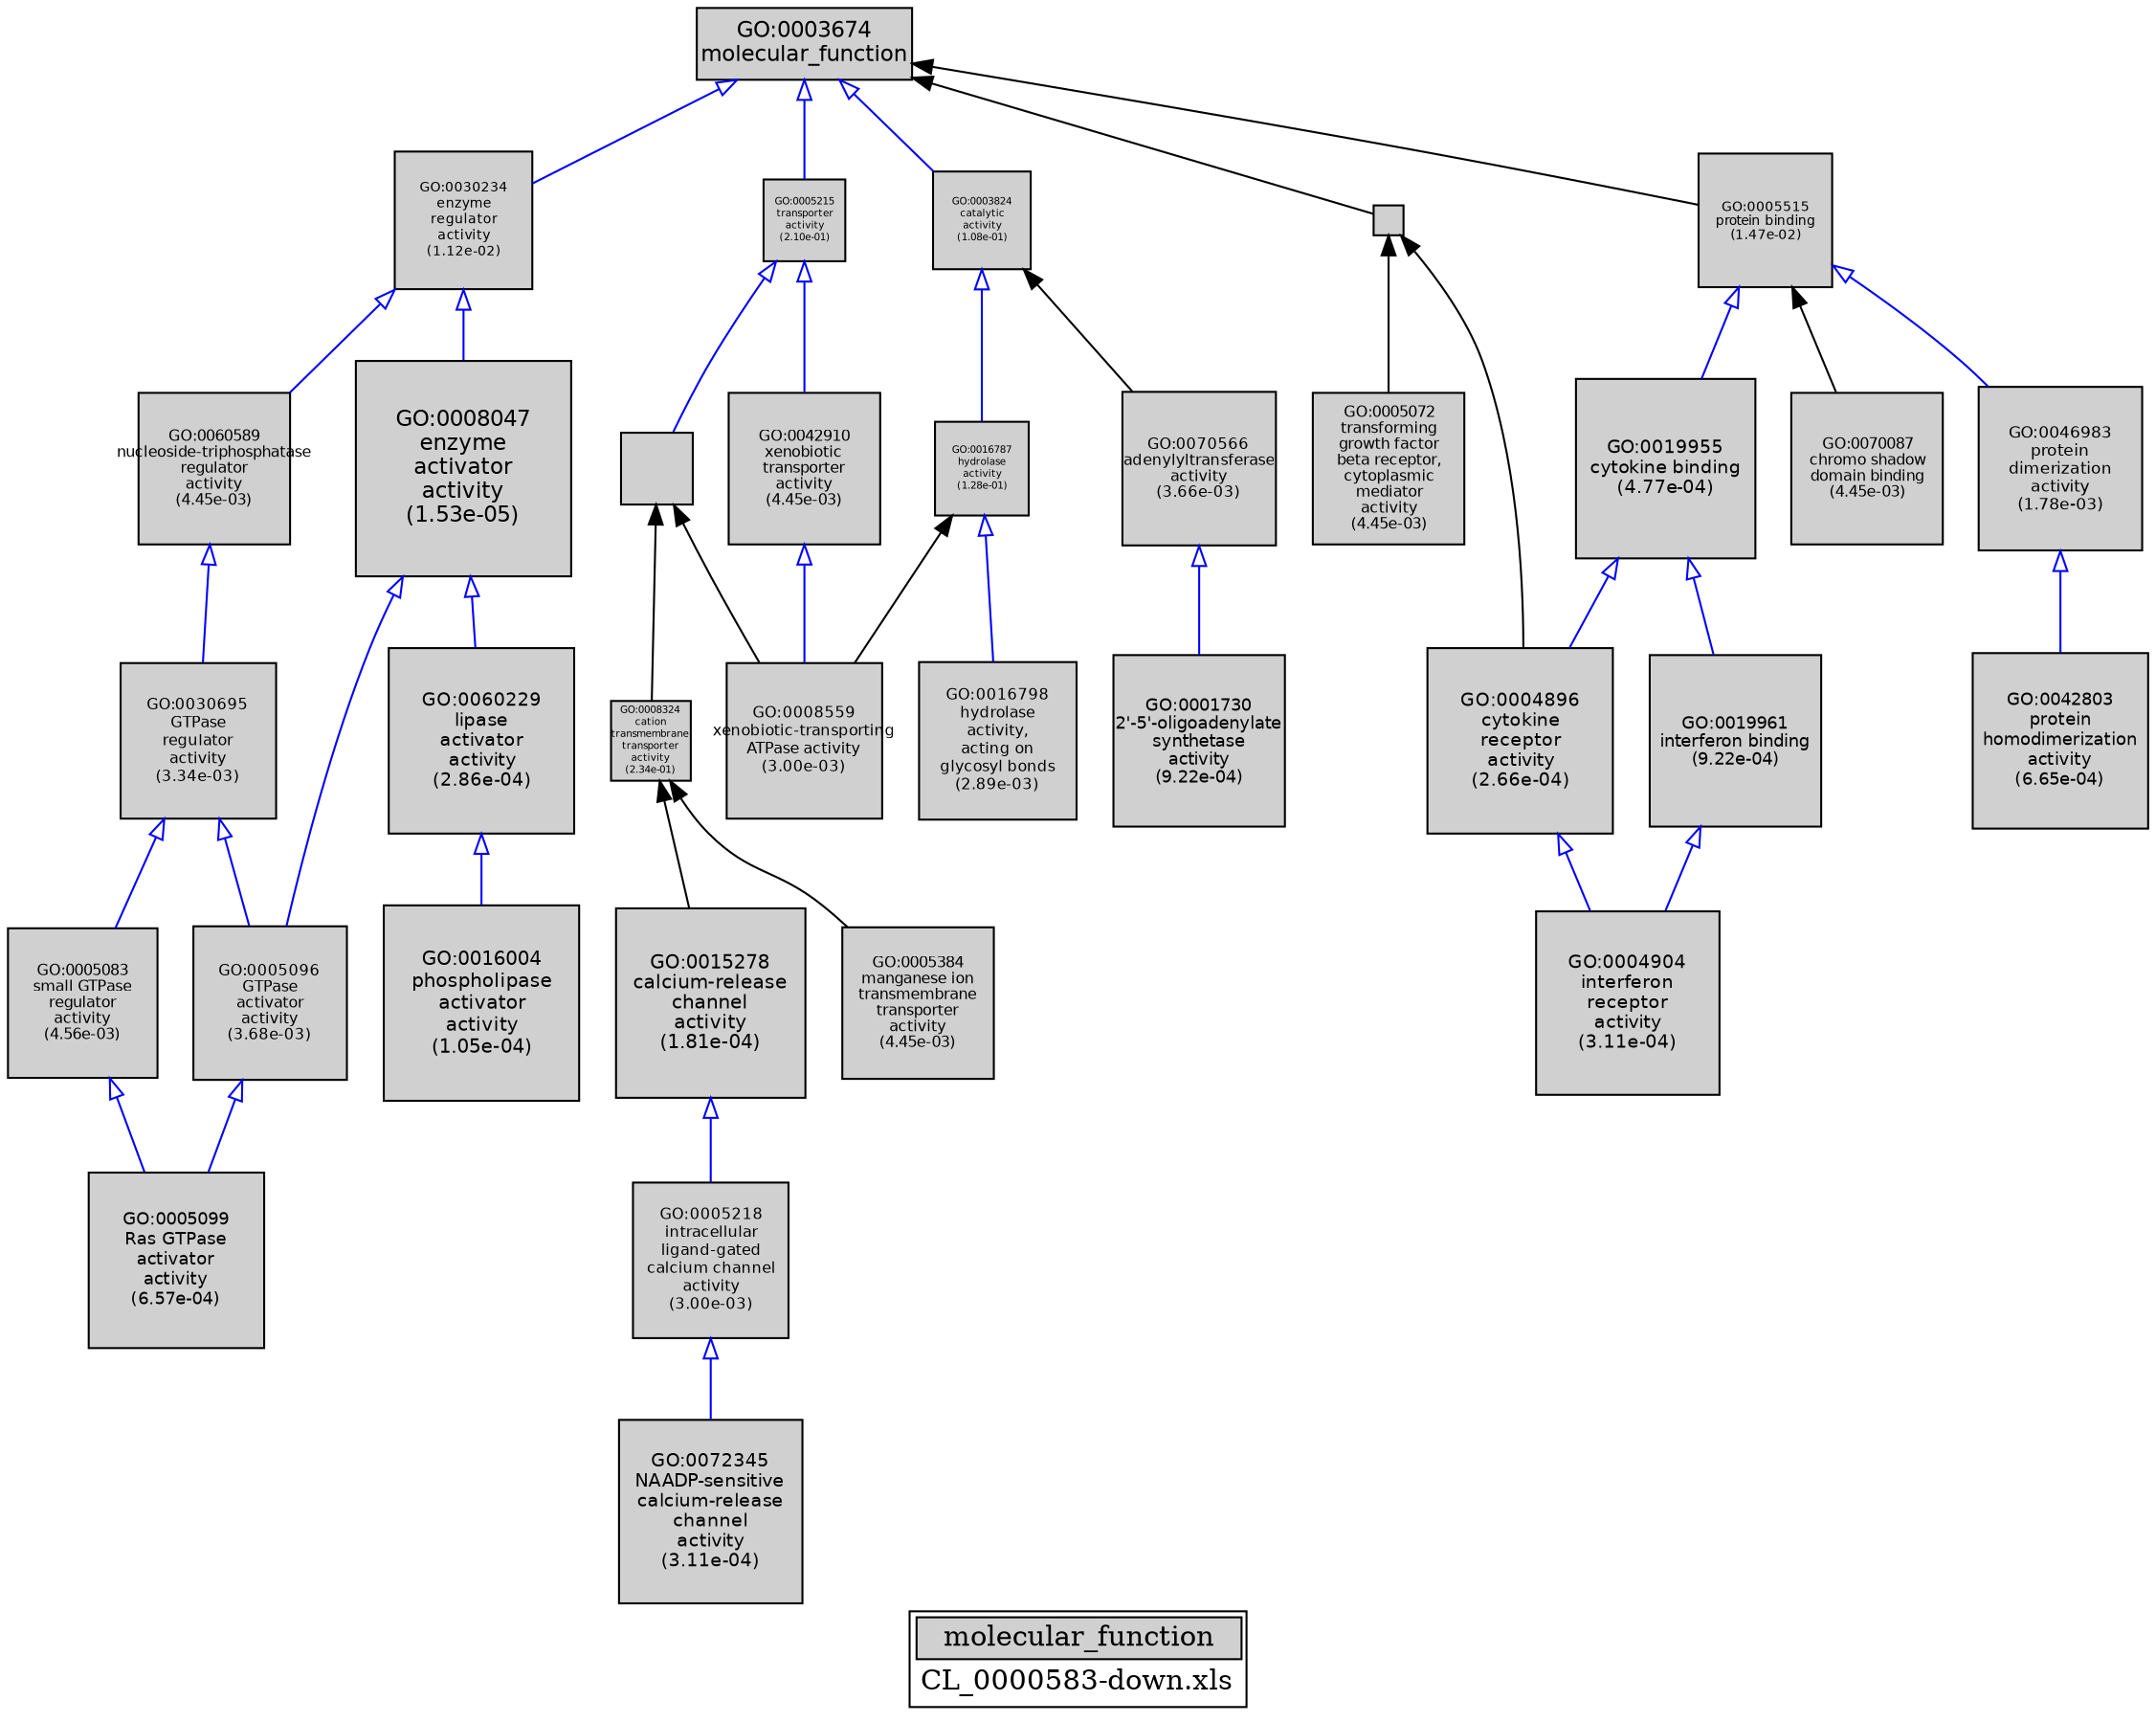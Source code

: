 digraph "molecular_function" {
graph [ bgcolor = "#FFFFFF", label = <<TABLE COLOR="black" BGCOLOR="white"><TR><TD COLSPAN="2" BGCOLOR="#D0D0D0"><FONT COLOR="black">molecular_function</FONT></TD></TR><TR><TD BORDER="0">CL_0000583-down.xls</TD></TR></TABLE>> ];
node [ fontname = "Helvetica" ];

subgraph "nodes" {

node [ style = "filled", fixedsize = "true", width = 1, shape = "box", fontsize = 9, fillcolor = "#D0D0D0", fontcolor = "black", color = "black" ];

"GO:0019955" [ URL = "#GO:0019955", label = <<TABLE BORDER="0"><TR><TD>GO:0019955<BR/>cytokine binding<BR/>(4.77e-04)</TD></TR></TABLE>>, width = 1.24686293817, shape = "box", fontsize = 8.97741315485, height = 1.24686293817 ];
"GO:0072345" [ URL = "#GO:0072345", label = <<TABLE BORDER="0"><TR><TD>GO:0072345<BR/>NAADP-sensitive<BR/>calcium-release<BR/>channel<BR/>activity<BR/>(3.11e-04)</TD></TR></TABLE>>, width = 1.28109679234, shape = "box", fontsize = 9.22389690484, height = 1.28109679234 ];
"GO:0001730" [ URL = "#GO:0001730", label = <<TABLE BORDER="0"><TR><TD>GO:0001730<BR/>2'-5'-oligoadenylate<BR/>synthetase<BR/>activity<BR/>(9.22e-04)</TD></TR></TABLE>>, width = 1.19233860495, shape = "box", fontsize = 8.58483795565, height = 1.19233860495 ];
"GO:0004904" [ URL = "#GO:0004904", label = <<TABLE BORDER="0"><TR><TD>GO:0004904<BR/>interferon<BR/>receptor<BR/>activity<BR/>(3.11e-04)</TD></TR></TABLE>>, width = 1.28109679234, shape = "box", fontsize = 9.22389690484, height = 1.28109679234 ];
"GO:0046983" [ URL = "#GO:0046983", label = <<TABLE BORDER="0"><TR><TD>GO:0046983<BR/>protein<BR/>dimerization<BR/>activity<BR/>(1.78e-03)</TD></TR></TABLE>>, width = 1.1352115758, shape = "box", fontsize = 8.17352334578, height = 1.1352115758 ];
"GO:0060589" [ URL = "#GO:0060589", label = <<TABLE BORDER="0"><TR><TD>GO:0060589<BR/>nucleoside-triphosphatase<BR/>regulator<BR/>activity<BR/>(4.45e-03)</TD></TR></TABLE>>, width = 1.0506836528, shape = "box", fontsize = 7.56492230015, height = 1.0506836528 ];
"GO:0070566" [ URL = "#GO:0070566", label = <<TABLE BORDER="0"><TR><TD>GO:0070566<BR/>adenylyltransferase<BR/>activity<BR/>(3.66e-03)</TD></TR></TABLE>>, width = 1.06931574656, shape = "box", fontsize = 7.69907337523, height = 1.06931574656 ];
"GO:0030234" [ URL = "#GO:0030234", label = <<TABLE BORDER="0"><TR><TD>GO:0030234<BR/>enzyme<BR/>regulator<BR/>activity<BR/>(1.12e-02)</TD></TR></TABLE>>, width = 0.957754803642, shape = "box", fontsize = 6.89583458623, height = 0.957754803642 ];
"GO:0005384" [ URL = "#GO:0005384", label = <<TABLE BORDER="0"><TR><TD>GO:0005384<BR/>manganese ion<BR/>transmembrane<BR/>transporter<BR/>activity<BR/>(4.45e-03)</TD></TR></TABLE>>, width = 1.05056193985, shape = "box", fontsize = 7.56404596695, height = 1.05056193985 ];
"GO:0003674" [ URL = "#GO:0003674", label = <<TABLE BORDER="0"><TR><TD>GO:0003674<BR/>molecular_function</TD></TR></TABLE>>, width = 1.5, shape = "box", fontsize = 10.8 ];
"GO:0005218" [ URL = "#GO:0005218", label = <<TABLE BORDER="0"><TR><TD>GO:0005218<BR/>intracellular<BR/>ligand-gated<BR/>calcium channel<BR/>activity<BR/>(3.00e-03)</TD></TR></TABLE>>, width = 1.08775765732, shape = "box", fontsize = 7.83185513272, height = 1.08775765732 ];
"GO:0005096" [ URL = "#GO:0005096", label = <<TABLE BORDER="0"><TR><TD>GO:0005096<BR/>GTPase<BR/>activator<BR/>activity<BR/>(3.68e-03)</TD></TR></TABLE>>, width = 1.06861099312, shape = "box", fontsize = 7.69399915046, height = 1.06861099312 ];
"GO:0022857" [ URL = "#GO:0022857", label = "", width = 0.495685479041, shape = "box", height = 0.495685479041 ];
"GO:0005099" [ URL = "#GO:0005099", label = <<TABLE BORDER="0"><TR><TD>GO:0005099<BR/>Ras GTPase<BR/>activator<BR/>activity<BR/>(6.57e-04)</TD></TR></TABLE>>, width = 1.22076183214, shape = "box", fontsize = 8.7894851914, height = 1.22076183214 ];
"GO:0042910" [ URL = "#GO:0042910", label = <<TABLE BORDER="0"><TR><TD>GO:0042910<BR/>xenobiotic<BR/>transporter<BR/>activity<BR/>(4.45e-03)</TD></TR></TABLE>>, width = 1.05056193985, shape = "box", fontsize = 7.56404596695, height = 1.05056193985 ];
"GO:0004871" [ URL = "#GO:0004871", label = "", width = 0.203767996178, shape = "box", height = 0.203767996178 ];
"GO:0016798" [ URL = "#GO:0016798", label = <<TABLE BORDER="0"><TR><TD>GO:0016798<BR/>hydrolase<BR/>activity,<BR/>acting on<BR/>glycosyl bonds<BR/>(2.89e-03)</TD></TR></TABLE>>, width = 1.09143683256, shape = "box", fontsize = 7.85834519445, height = 1.09143683256 ];
"GO:0008324" [ URL = "#GO:0008324", label = <<TABLE BORDER="0"><TR><TD>GO:0008324<BR/>cation<BR/>transmembrane<BR/>transporter<BR/>activity<BR/>(2.34e-01)</TD></TR></TABLE>>, width = 0.550613341997, shape = "box", fontsize = 5.0, height = 0.550613341997 ];
"GO:0016004" [ URL = "#GO:0016004", label = <<TABLE BORDER="0"><TR><TD>GO:0016004<BR/>phospholipase<BR/>activator<BR/>activity<BR/>(1.05e-04)</TD></TR></TABLE>>, width = 1.36412212413, shape = "box", fontsize = 9.82167929371, height = 1.36412212413 ];
"GO:0004896" [ URL = "#GO:0004896", label = <<TABLE BORDER="0"><TR><TD>GO:0004896<BR/>cytokine<BR/>receptor<BR/>activity<BR/>(2.66e-04)</TD></TR></TABLE>>, width = 1.2934529404, shape = "box", fontsize = 9.31286117089, height = 1.2934529404 ];
"GO:0019961" [ URL = "#GO:0019961", label = <<TABLE BORDER="0"><TR><TD>GO:0019961<BR/>interferon binding<BR/>(9.22e-04)</TD></TR></TABLE>>, width = 1.19233860495, shape = "box", fontsize = 8.58483795565, height = 1.19233860495 ];
"GO:0005083" [ URL = "#GO:0005083", label = <<TABLE BORDER="0"><TR><TD>GO:0005083<BR/>small GTPase<BR/>regulator<BR/>activity<BR/>(4.56e-03)</TD></TR></TABLE>>, width = 1.0483515818, shape = "box", fontsize = 7.54813138896, height = 1.0483515818 ];
"GO:0015278" [ URL = "#GO:0015278", label = <<TABLE BORDER="0"><TR><TD>GO:0015278<BR/>calcium-release<BR/>channel<BR/>activity<BR/>(1.81e-04)</TD></TR></TABLE>>, width = 1.32304479663, shape = "box", fontsize = 9.52592253574, height = 1.32304479663 ];
"GO:0070087" [ URL = "#GO:0070087", label = <<TABLE BORDER="0"><TR><TD>GO:0070087<BR/>chromo shadow<BR/>domain binding<BR/>(4.45e-03)</TD></TR></TABLE>>, width = 1.05056193985, shape = "box", fontsize = 7.56404596695, height = 1.05056193985 ];
"GO:0030695" [ URL = "#GO:0030695", label = <<TABLE BORDER="0"><TR><TD>GO:0030695<BR/>GTPase<BR/>regulator<BR/>activity<BR/>(3.34e-03)</TD></TR></TABLE>>, width = 1.07778727042, shape = "box", fontsize = 7.76006834703, height = 1.07778727042 ];
"GO:0005072" [ URL = "#GO:0005072", label = <<TABLE BORDER="0"><TR><TD>GO:0005072<BR/>transforming<BR/>growth factor<BR/>beta receptor,<BR/>cytoplasmic<BR/>mediator<BR/>activity<BR/>(4.45e-03)</TD></TR></TABLE>>, width = 1.05056193985, shape = "box", fontsize = 7.56404596695, height = 1.05056193985 ];
"GO:0005215" [ URL = "#GO:0005215", label = <<TABLE BORDER="0"><TR><TD>GO:0005215<BR/>transporter<BR/>activity<BR/>(2.10e-01)</TD></TR></TABLE>>, width = 0.570714205507, shape = "box", fontsize = 5.0, height = 0.570714205507 ];
"GO:0005515" [ URL = "#GO:0005515", label = <<TABLE BORDER="0"><TR><TD>GO:0005515<BR/>protein binding<BR/>(1.47e-02)</TD></TR></TABLE>>, width = 0.928509747442, shape = "box", fontsize = 6.68527018158, height = 0.928509747442 ];
"GO:0003824" [ URL = "#GO:0003824", label = <<TABLE BORDER="0"><TR><TD>GO:0003824<BR/>catalytic<BR/>activity<BR/>(1.08e-01)</TD></TR></TABLE>>, width = 0.677839277568, shape = "box", fontsize = 5.0, height = 0.677839277568 ];
"GO:0042803" [ URL = "#GO:0042803", label = <<TABLE BORDER="0"><TR><TD>GO:0042803<BR/>protein<BR/>homodimerization<BR/>activity<BR/>(6.65e-04)</TD></TR></TABLE>>, width = 1.21977581673, shape = "box", fontsize = 8.78238588045, height = 1.21977581673 ];
"GO:0060229" [ URL = "#GO:0060229", label = <<TABLE BORDER="0"><TR><TD>GO:0060229<BR/>lipase<BR/>activator<BR/>activity<BR/>(2.86e-04)</TD></TR></TABLE>>, width = 1.28769746677, shape = "box", fontsize = 9.27142176074, height = 1.28769746677 ];
"GO:0016787" [ URL = "#GO:0016787", label = <<TABLE BORDER="0"><TR><TD>GO:0016787<BR/>hydrolase<BR/>activity<BR/>(1.28e-01)</TD></TR></TABLE>>, width = 0.651809715873, shape = "box", fontsize = 5.0, height = 0.651809715873 ];
"GO:0008559" [ URL = "#GO:0008559", label = <<TABLE BORDER="0"><TR><TD>GO:0008559<BR/>xenobiotic-transporting<BR/>ATPase activity<BR/>(3.00e-03)</TD></TR></TABLE>>, width = 1.08775765732, shape = "box", fontsize = 7.83185513272, height = 1.08775765732 ];
"GO:0008047" [ URL = "#GO:0008047", label = <<TABLE BORDER="0"><TR><TD>GO:0008047<BR/>enzyme<BR/>activator<BR/>activity<BR/>(1.53e-05)</TD></TR></TABLE>>, width = 1.5, shape = "box", fontsize = 10.8, height = 1.5 ];
}
subgraph "edges" {


edge [ dir = "back", weight = 1 ];
subgraph "regulates" {


edge [ color = "cyan", arrowtail = "none" ];
subgraph "positive" {


edge [ color = "green", arrowtail = "vee" ];
}
subgraph "negative" {


edge [ color = "red", arrowtail = "tee" ];
}
}
subgraph "part_of" {


edge [ color = "purple", arrowtail = "diamond", weight = 2.5 ];
}
subgraph "is_a" {


edge [ color = "blue", arrowtail = "empty", weight = 5.0 ];
"GO:0019955" -> "GO:0004896";
"GO:0005515" -> "GO:0019955";
"GO:0030695" -> "GO:0005083";
"GO:0030695" -> "GO:0005096";
"GO:0060589" -> "GO:0030695";
"GO:0003824" -> "GO:0016787";
"GO:0005515" -> "GO:0046983";
"GO:0060229" -> "GO:0016004";
"GO:0005215" -> "GO:0022857";
"GO:0003674" -> "GO:0005215";
"GO:0003674" -> "GO:0030234";
"GO:0004896" -> "GO:0004904";
"GO:0008047" -> "GO:0060229";
"GO:0005083" -> "GO:0005099";
"GO:0008047" -> "GO:0005096";
"GO:0019955" -> "GO:0019961";
"GO:0030234" -> "GO:0060589";
"GO:0003674" -> "GO:0003824";
"GO:0015278" -> "GO:0005218";
"GO:0070566" -> "GO:0001730";
"GO:0005215" -> "GO:0042910";
"GO:0042910" -> "GO:0008559";
"GO:0016787" -> "GO:0016798";
"GO:0019961" -> "GO:0004904";
"GO:0005096" -> "GO:0005099";
"GO:0005218" -> "GO:0072345";
"GO:0046983" -> "GO:0042803";
"GO:0030234" -> "GO:0008047";
}
"GO:0004871" -> "GO:0005072";
"GO:0016787" -> "GO:0008559";
"GO:0003824" -> "GO:0070566";
"GO:0022857" -> "GO:0008559";
"GO:0008324" -> "GO:0005384";
"GO:0003674" -> "GO:0004871";
"GO:0004871" -> "GO:0004896";
"GO:0003674" -> "GO:0005515";
"GO:0022857" -> "GO:0008324";
"GO:0008324" -> "GO:0015278";
"GO:0005515" -> "GO:0070087";
}
}
